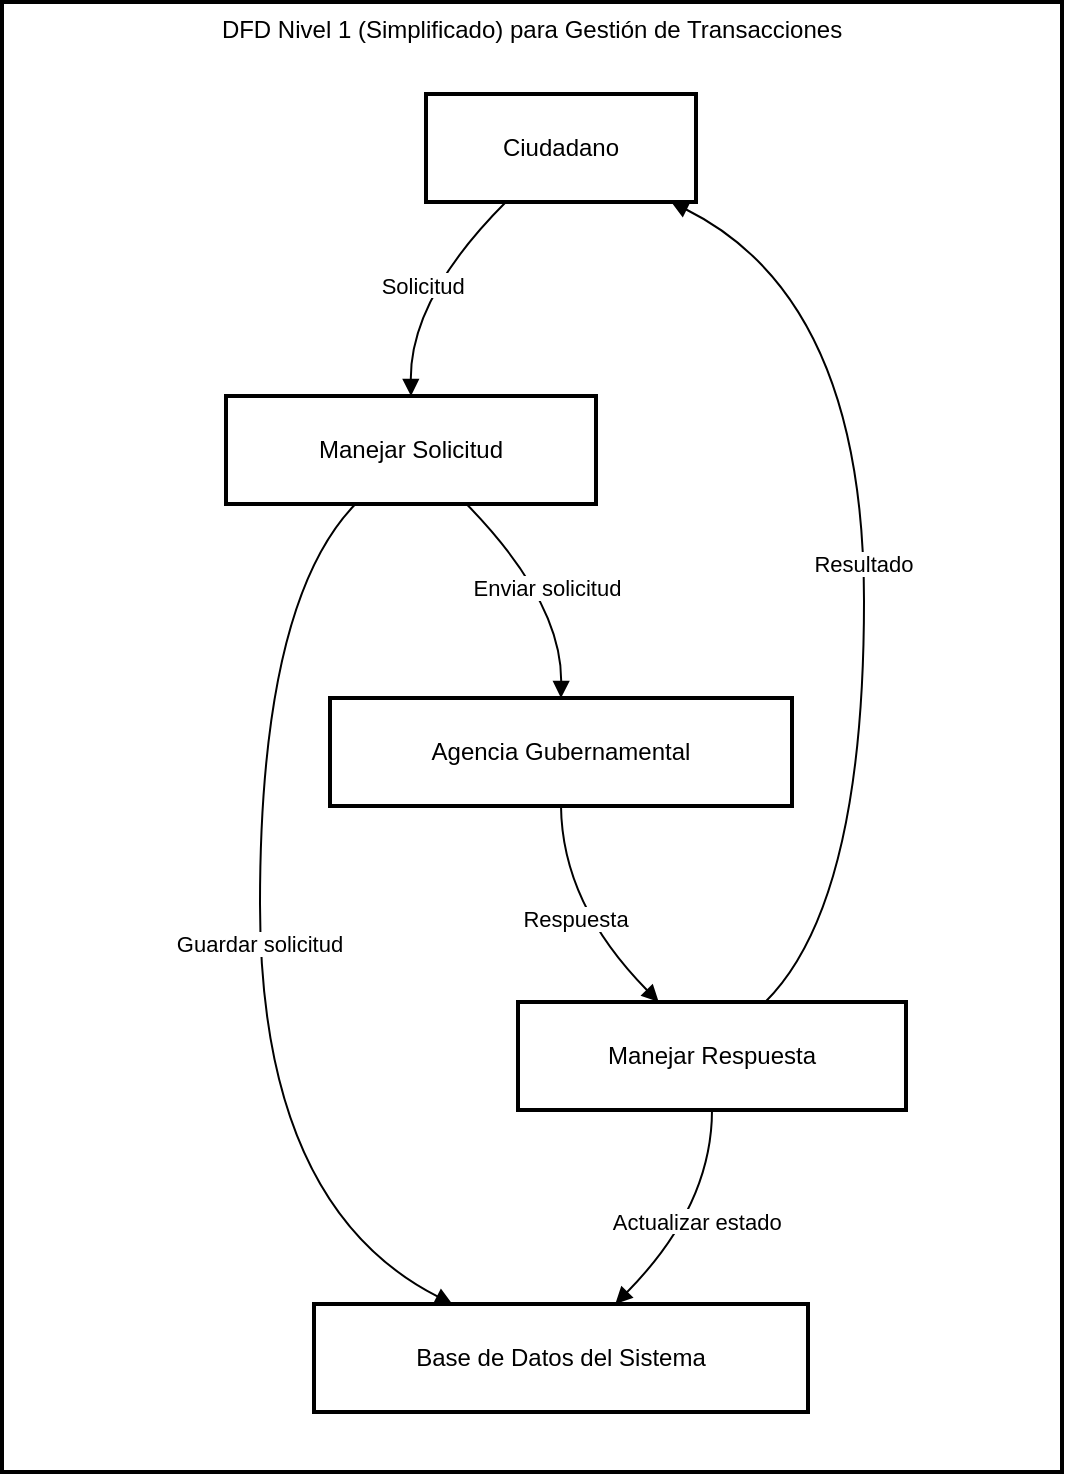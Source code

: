 <mxfile version="27.1.1">
  <diagram name="Page-1" id="HK8NlMt7FZSg5dhkWdCt">
    <mxGraphModel>
      <root>
        <mxCell id="0" />
        <mxCell id="1" parent="0" />
        <mxCell id="2" value="DFD Nivel 1 (Simplificado) para Gestión de Transacciones" style="whiteSpace=wrap;strokeWidth=2;verticalAlign=top;" vertex="1" parent="1">
          <mxGeometry x="8" y="8" width="530" height="735" as="geometry" />
        </mxCell>
        <mxCell id="3" value="Ciudadano" style="whiteSpace=wrap;strokeWidth=2;" vertex="1" parent="2">
          <mxGeometry x="212" y="46" width="135" height="54" as="geometry" />
        </mxCell>
        <mxCell id="4" value="Manejar Solicitud" style="whiteSpace=wrap;strokeWidth=2;" vertex="1" parent="2">
          <mxGeometry x="112" y="197" width="185" height="54" as="geometry" />
        </mxCell>
        <mxCell id="5" value="Base de Datos del Sistema" style="whiteSpace=wrap;strokeWidth=2;" vertex="1" parent="2">
          <mxGeometry x="156" y="651" width="247" height="54" as="geometry" />
        </mxCell>
        <mxCell id="6" value="Agencia Gubernamental" style="whiteSpace=wrap;strokeWidth=2;" vertex="1" parent="2">
          <mxGeometry x="164" y="348" width="231" height="54" as="geometry" />
        </mxCell>
        <mxCell id="7" value="Manejar Respuesta" style="whiteSpace=wrap;strokeWidth=2;" vertex="1" parent="2">
          <mxGeometry x="258" y="500" width="194" height="54" as="geometry" />
        </mxCell>
        <mxCell id="8" value="Solicitud" style="curved=1;startArrow=none;endArrow=block;exitX=0.3;exitY=0.99;entryX=0.5;entryY=0;" edge="1" parent="2" source="3" target="4">
          <mxGeometry relative="1" as="geometry">
            <Array as="points">
              <mxPoint x="204" y="148" />
            </Array>
          </mxGeometry>
        </mxCell>
        <mxCell id="9" value="Guardar solicitud" style="curved=1;startArrow=none;endArrow=block;exitX=0.35;exitY=1;entryX=0.28;entryY=0;" edge="1" parent="2" source="4" target="5">
          <mxGeometry relative="1" as="geometry">
            <Array as="points">
              <mxPoint x="129" y="300" />
              <mxPoint x="129" y="602" />
            </Array>
          </mxGeometry>
        </mxCell>
        <mxCell id="10" value="Enviar solicitud" style="curved=1;startArrow=none;endArrow=block;exitX=0.65;exitY=1;entryX=0.5;entryY=0.01;" edge="1" parent="2" source="4" target="6">
          <mxGeometry relative="1" as="geometry">
            <Array as="points">
              <mxPoint x="280" y="300" />
            </Array>
          </mxGeometry>
        </mxCell>
        <mxCell id="11" value="Respuesta" style="curved=1;startArrow=none;endArrow=block;exitX=0.5;exitY=1.01;entryX=0.36;entryY=-0.01;" edge="1" parent="2" source="6" target="7">
          <mxGeometry relative="1" as="geometry">
            <Array as="points">
              <mxPoint x="280" y="451" />
            </Array>
          </mxGeometry>
        </mxCell>
        <mxCell id="12" value="Actualizar estado" style="curved=1;startArrow=none;endArrow=block;exitX=0.5;exitY=0.99;entryX=0.61;entryY=0;" edge="1" parent="2" source="7" target="5">
          <mxGeometry relative="1" as="geometry">
            <Array as="points">
              <mxPoint x="355" y="602" />
            </Array>
          </mxGeometry>
        </mxCell>
        <mxCell id="13" value="Resultado" style="curved=1;startArrow=none;endArrow=block;exitX=0.64;exitY=-0.01;entryX=0.9;entryY=0.99;" edge="1" parent="2" source="7" target="3">
          <mxGeometry relative="1" as="geometry">
            <Array as="points">
              <mxPoint x="431" y="451" />
              <mxPoint x="431" y="148" />
            </Array>
          </mxGeometry>
        </mxCell>
      </root>
    </mxGraphModel>
  </diagram>
</mxfile>
